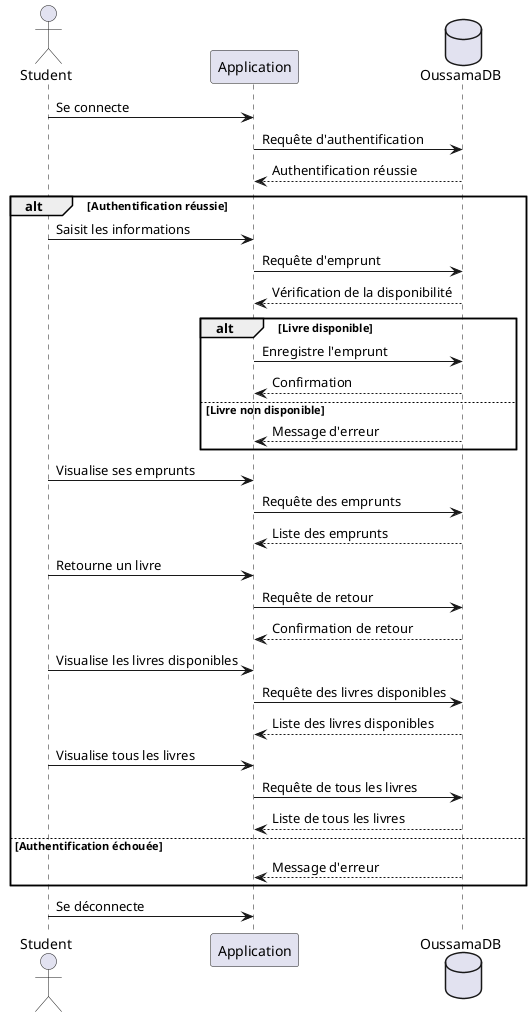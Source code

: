 @startuml
actor Student
participant "Application" as App
database OussamaDB


Student -> App: Se connecte
App -> OussamaDB: Requête d'authentification
OussamaDB --> App: Authentification réussie

alt Authentification réussie
    Student -> App: Saisit les informations
    App -> OussamaDB: Requête d'emprunt
    OussamaDB --> App: Vérification de la disponibilité
    alt Livre disponible
        App -> OussamaDB: Enregistre l'emprunt
        OussamaDB --> App: Confirmation
    else Livre non disponible
        OussamaDB --> App: Message d'erreur
    end

    Student -> App: Visualise ses emprunts
    App -> OussamaDB: Requête des emprunts
    OussamaDB --> App: Liste des emprunts

    Student -> App: Retourne un livre
    App -> OussamaDB: Requête de retour
    OussamaDB --> App: Confirmation de retour

    Student -> App: Visualise les livres disponibles
    App -> OussamaDB: Requête des livres disponibles
    OussamaDB --> App: Liste des livres disponibles

    Student -> App: Visualise tous les livres
    App -> OussamaDB: Requête de tous les livres
    OussamaDB --> App: Liste de tous les livres
else Authentification échouée
    OussamaDB --> App: Message d'erreur
end

Student -> App: Se déconnecte
@enduml
